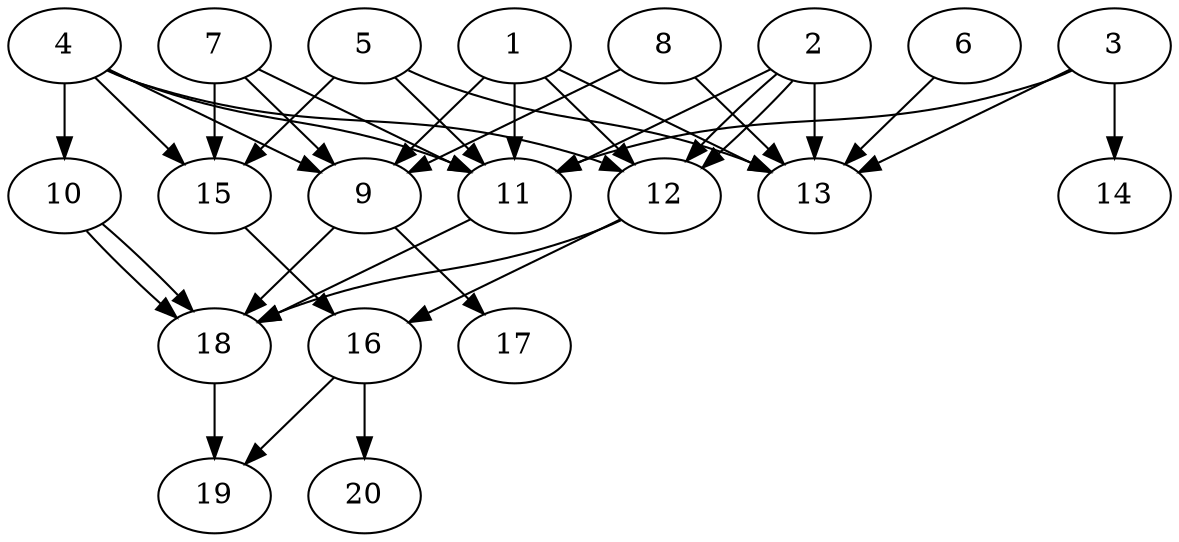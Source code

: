 // DAG automatically generated by daggen at Tue Jul 23 14:28:59 2019
// ./daggen --dot -n 20 --ccr 0.5 --fat 0.6 --regular 0.5 --density 0.7 --mindata 5242880 --maxdata 52428800 
digraph G {
  1 [size="57341952", alpha="0.15", expect_size="28670976"] 
  1 -> 9 [size ="28670976"]
  1 -> 11 [size ="28670976"]
  1 -> 12 [size ="28670976"]
  1 -> 13 [size ="28670976"]
  2 [size="81051648", alpha="0.19", expect_size="40525824"] 
  2 -> 11 [size ="40525824"]
  2 -> 12 [size ="40525824"]
  2 -> 12 [size ="40525824"]
  2 -> 13 [size ="40525824"]
  3 [size="104261632", alpha="0.13", expect_size="52130816"] 
  3 -> 11 [size ="52130816"]
  3 -> 13 [size ="52130816"]
  3 -> 14 [size ="52130816"]
  4 [size="80154624", alpha="0.03", expect_size="40077312"] 
  4 -> 9 [size ="40077312"]
  4 -> 10 [size ="40077312"]
  4 -> 11 [size ="40077312"]
  4 -> 12 [size ="40077312"]
  4 -> 15 [size ="40077312"]
  5 [size="68061184", alpha="0.12", expect_size="34030592"] 
  5 -> 11 [size ="34030592"]
  5 -> 13 [size ="34030592"]
  5 -> 15 [size ="34030592"]
  6 [size="31363072", alpha="0.11", expect_size="15681536"] 
  6 -> 13 [size ="15681536"]
  7 [size="70361088", alpha="0.15", expect_size="35180544"] 
  7 -> 9 [size ="35180544"]
  7 -> 11 [size ="35180544"]
  7 -> 15 [size ="35180544"]
  8 [size="102758400", alpha="0.03", expect_size="51379200"] 
  8 -> 9 [size ="51379200"]
  8 -> 13 [size ="51379200"]
  9 [size="34609152", alpha="0.19", expect_size="17304576"] 
  9 -> 17 [size ="17304576"]
  9 -> 18 [size ="17304576"]
  10 [size="34586624", alpha="0.19", expect_size="17293312"] 
  10 -> 18 [size ="17293312"]
  10 -> 18 [size ="17293312"]
  11 [size="41553920", alpha="0.12", expect_size="20776960"] 
  11 -> 18 [size ="20776960"]
  12 [size="20197376", alpha="0.11", expect_size="10098688"] 
  12 -> 16 [size ="10098688"]
  12 -> 18 [size ="10098688"]
  13 [size="16572416", alpha="0.17", expect_size="8286208"] 
  14 [size="75560960", alpha="0.19", expect_size="37780480"] 
  15 [size="88092672", alpha="0.02", expect_size="44046336"] 
  15 -> 16 [size ="44046336"]
  16 [size="50931712", alpha="0.19", expect_size="25465856"] 
  16 -> 19 [size ="25465856"]
  16 -> 20 [size ="25465856"]
  17 [size="104763392", alpha="0.03", expect_size="52381696"] 
  18 [size="80427008", alpha="0.07", expect_size="40213504"] 
  18 -> 19 [size ="40213504"]
  19 [size="95182848", alpha="0.00", expect_size="47591424"] 
  20 [size="90687488", alpha="0.09", expect_size="45343744"] 
}
